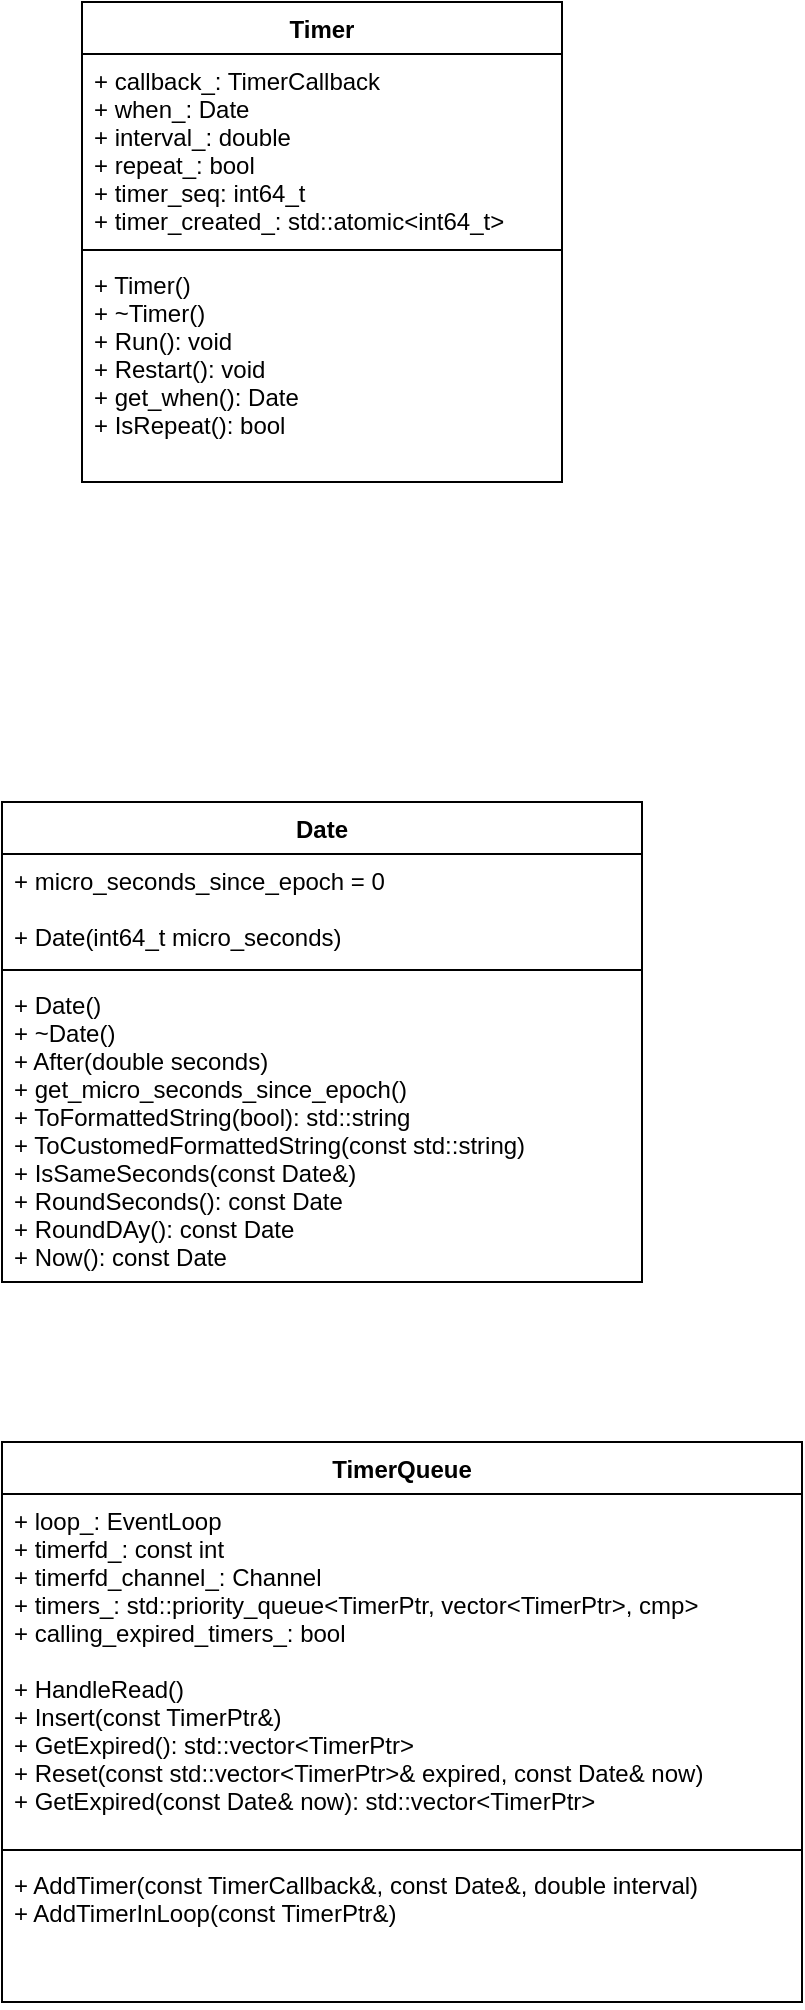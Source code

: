 <mxfile version="20.0.1" type="github">
  <diagram id="C5RBs43oDa-KdzZeNtuy" name="Page-1">
    <mxGraphModel dx="1386" dy="711" grid="1" gridSize="10" guides="1" tooltips="1" connect="1" arrows="1" fold="1" page="1" pageScale="1" pageWidth="827" pageHeight="1169" math="0" shadow="0">
      <root>
        <mxCell id="WIyWlLk6GJQsqaUBKTNV-0" />
        <mxCell id="WIyWlLk6GJQsqaUBKTNV-1" parent="WIyWlLk6GJQsqaUBKTNV-0" />
        <mxCell id="xaw7-e5BtQv1kLx3a2RL-0" value="Timer" style="swimlane;fontStyle=1;align=center;verticalAlign=top;childLayout=stackLayout;horizontal=1;startSize=26;horizontalStack=0;resizeParent=1;resizeParentMax=0;resizeLast=0;collapsible=1;marginBottom=0;" vertex="1" parent="WIyWlLk6GJQsqaUBKTNV-1">
          <mxGeometry x="120" y="40" width="240" height="240" as="geometry" />
        </mxCell>
        <mxCell id="xaw7-e5BtQv1kLx3a2RL-1" value="+ callback_: TimerCallback&#xa;+ when_: Date&#xa;+ interval_: double&#xa;+ repeat_: bool&#xa;+ timer_seq: int64_t&#xa;+ timer_created_: std::atomic&lt;int64_t&gt;&#xa;&#xa;" style="text;strokeColor=none;fillColor=none;align=left;verticalAlign=top;spacingLeft=4;spacingRight=4;overflow=hidden;rotatable=0;points=[[0,0.5],[1,0.5]];portConstraint=eastwest;" vertex="1" parent="xaw7-e5BtQv1kLx3a2RL-0">
          <mxGeometry y="26" width="240" height="94" as="geometry" />
        </mxCell>
        <mxCell id="xaw7-e5BtQv1kLx3a2RL-2" value="" style="line;strokeWidth=1;fillColor=none;align=left;verticalAlign=middle;spacingTop=-1;spacingLeft=3;spacingRight=3;rotatable=0;labelPosition=right;points=[];portConstraint=eastwest;" vertex="1" parent="xaw7-e5BtQv1kLx3a2RL-0">
          <mxGeometry y="120" width="240" height="8" as="geometry" />
        </mxCell>
        <mxCell id="xaw7-e5BtQv1kLx3a2RL-3" value="+ Timer()&#xa;+ ~Timer()&#xa;+ Run(): void&#xa;+ Restart(): void&#xa;+ get_when(): Date&#xa;+ IsRepeat(): bool&#xa;" style="text;strokeColor=none;fillColor=none;align=left;verticalAlign=top;spacingLeft=4;spacingRight=4;overflow=hidden;rotatable=0;points=[[0,0.5],[1,0.5]];portConstraint=eastwest;" vertex="1" parent="xaw7-e5BtQv1kLx3a2RL-0">
          <mxGeometry y="128" width="240" height="112" as="geometry" />
        </mxCell>
        <mxCell id="xaw7-e5BtQv1kLx3a2RL-4" value="Date" style="swimlane;fontStyle=1;align=center;verticalAlign=top;childLayout=stackLayout;horizontal=1;startSize=26;horizontalStack=0;resizeParent=1;resizeParentMax=0;resizeLast=0;collapsible=1;marginBottom=0;" vertex="1" parent="WIyWlLk6GJQsqaUBKTNV-1">
          <mxGeometry x="80" y="440" width="320" height="240" as="geometry" />
        </mxCell>
        <mxCell id="xaw7-e5BtQv1kLx3a2RL-5" value="+ micro_seconds_since_epoch = 0&#xa;&#xa;+ Date(int64_t micro_seconds)&#xa;" style="text;strokeColor=none;fillColor=none;align=left;verticalAlign=top;spacingLeft=4;spacingRight=4;overflow=hidden;rotatable=0;points=[[0,0.5],[1,0.5]];portConstraint=eastwest;" vertex="1" parent="xaw7-e5BtQv1kLx3a2RL-4">
          <mxGeometry y="26" width="320" height="54" as="geometry" />
        </mxCell>
        <mxCell id="xaw7-e5BtQv1kLx3a2RL-6" value="" style="line;strokeWidth=1;fillColor=none;align=left;verticalAlign=middle;spacingTop=-1;spacingLeft=3;spacingRight=3;rotatable=0;labelPosition=right;points=[];portConstraint=eastwest;" vertex="1" parent="xaw7-e5BtQv1kLx3a2RL-4">
          <mxGeometry y="80" width="320" height="8" as="geometry" />
        </mxCell>
        <mxCell id="xaw7-e5BtQv1kLx3a2RL-7" value="+ Date()&#xa;+ ~Date()&#xa;+ After(double seconds)&#xa;+ get_micro_seconds_since_epoch()&#xa;+ ToFormattedString(bool): std::string&#xa;+ ToCustomedFormattedString(const std::string)&#xa;+ IsSameSeconds(const Date&amp;)&#xa;+ RoundSeconds(): const Date&#xa;+ RoundDAy(): const Date&#xa;+ Now(): const Date&#xa;" style="text;strokeColor=none;fillColor=none;align=left;verticalAlign=top;spacingLeft=4;spacingRight=4;overflow=hidden;rotatable=0;points=[[0,0.5],[1,0.5]];portConstraint=eastwest;" vertex="1" parent="xaw7-e5BtQv1kLx3a2RL-4">
          <mxGeometry y="88" width="320" height="152" as="geometry" />
        </mxCell>
        <mxCell id="xaw7-e5BtQv1kLx3a2RL-8" value="TimerQueue" style="swimlane;fontStyle=1;align=center;verticalAlign=top;childLayout=stackLayout;horizontal=1;startSize=26;horizontalStack=0;resizeParent=1;resizeParentMax=0;resizeLast=0;collapsible=1;marginBottom=0;" vertex="1" parent="WIyWlLk6GJQsqaUBKTNV-1">
          <mxGeometry x="80" y="760" width="400" height="280" as="geometry" />
        </mxCell>
        <mxCell id="xaw7-e5BtQv1kLx3a2RL-9" value="+ loop_: EventLoop&#xa;+ timerfd_: const int&#xa;+ timerfd_channel_: Channel&#xa;+ timers_: std::priority_queue&lt;TimerPtr, vector&lt;TimerPtr&gt;, cmp&gt;&#xa;+ calling_expired_timers_: bool&#xa;&#xa;+ HandleRead()&#xa;+ Insert(const TimerPtr&amp;)&#xa;+ GetExpired(): std::vector&lt;TimerPtr&gt;&#xa;+ Reset(const std::vector&lt;TimerPtr&gt;&amp; expired, const Date&amp; now)&#xa;+ GetExpired(const Date&amp; now): std::vector&lt;TimerPtr&gt;&#xa;" style="text;strokeColor=none;fillColor=none;align=left;verticalAlign=top;spacingLeft=4;spacingRight=4;overflow=hidden;rotatable=0;points=[[0,0.5],[1,0.5]];portConstraint=eastwest;" vertex="1" parent="xaw7-e5BtQv1kLx3a2RL-8">
          <mxGeometry y="26" width="400" height="174" as="geometry" />
        </mxCell>
        <mxCell id="xaw7-e5BtQv1kLx3a2RL-10" value="" style="line;strokeWidth=1;fillColor=none;align=left;verticalAlign=middle;spacingTop=-1;spacingLeft=3;spacingRight=3;rotatable=0;labelPosition=right;points=[];portConstraint=eastwest;" vertex="1" parent="xaw7-e5BtQv1kLx3a2RL-8">
          <mxGeometry y="200" width="400" height="8" as="geometry" />
        </mxCell>
        <mxCell id="xaw7-e5BtQv1kLx3a2RL-11" value="+ AddTimer(const TimerCallback&amp;, const Date&amp;, double interval)&#xa;+ AddTimerInLoop(const TimerPtr&amp;)&#xa;" style="text;strokeColor=none;fillColor=none;align=left;verticalAlign=top;spacingLeft=4;spacingRight=4;overflow=hidden;rotatable=0;points=[[0,0.5],[1,0.5]];portConstraint=eastwest;" vertex="1" parent="xaw7-e5BtQv1kLx3a2RL-8">
          <mxGeometry y="208" width="400" height="72" as="geometry" />
        </mxCell>
      </root>
    </mxGraphModel>
  </diagram>
</mxfile>
